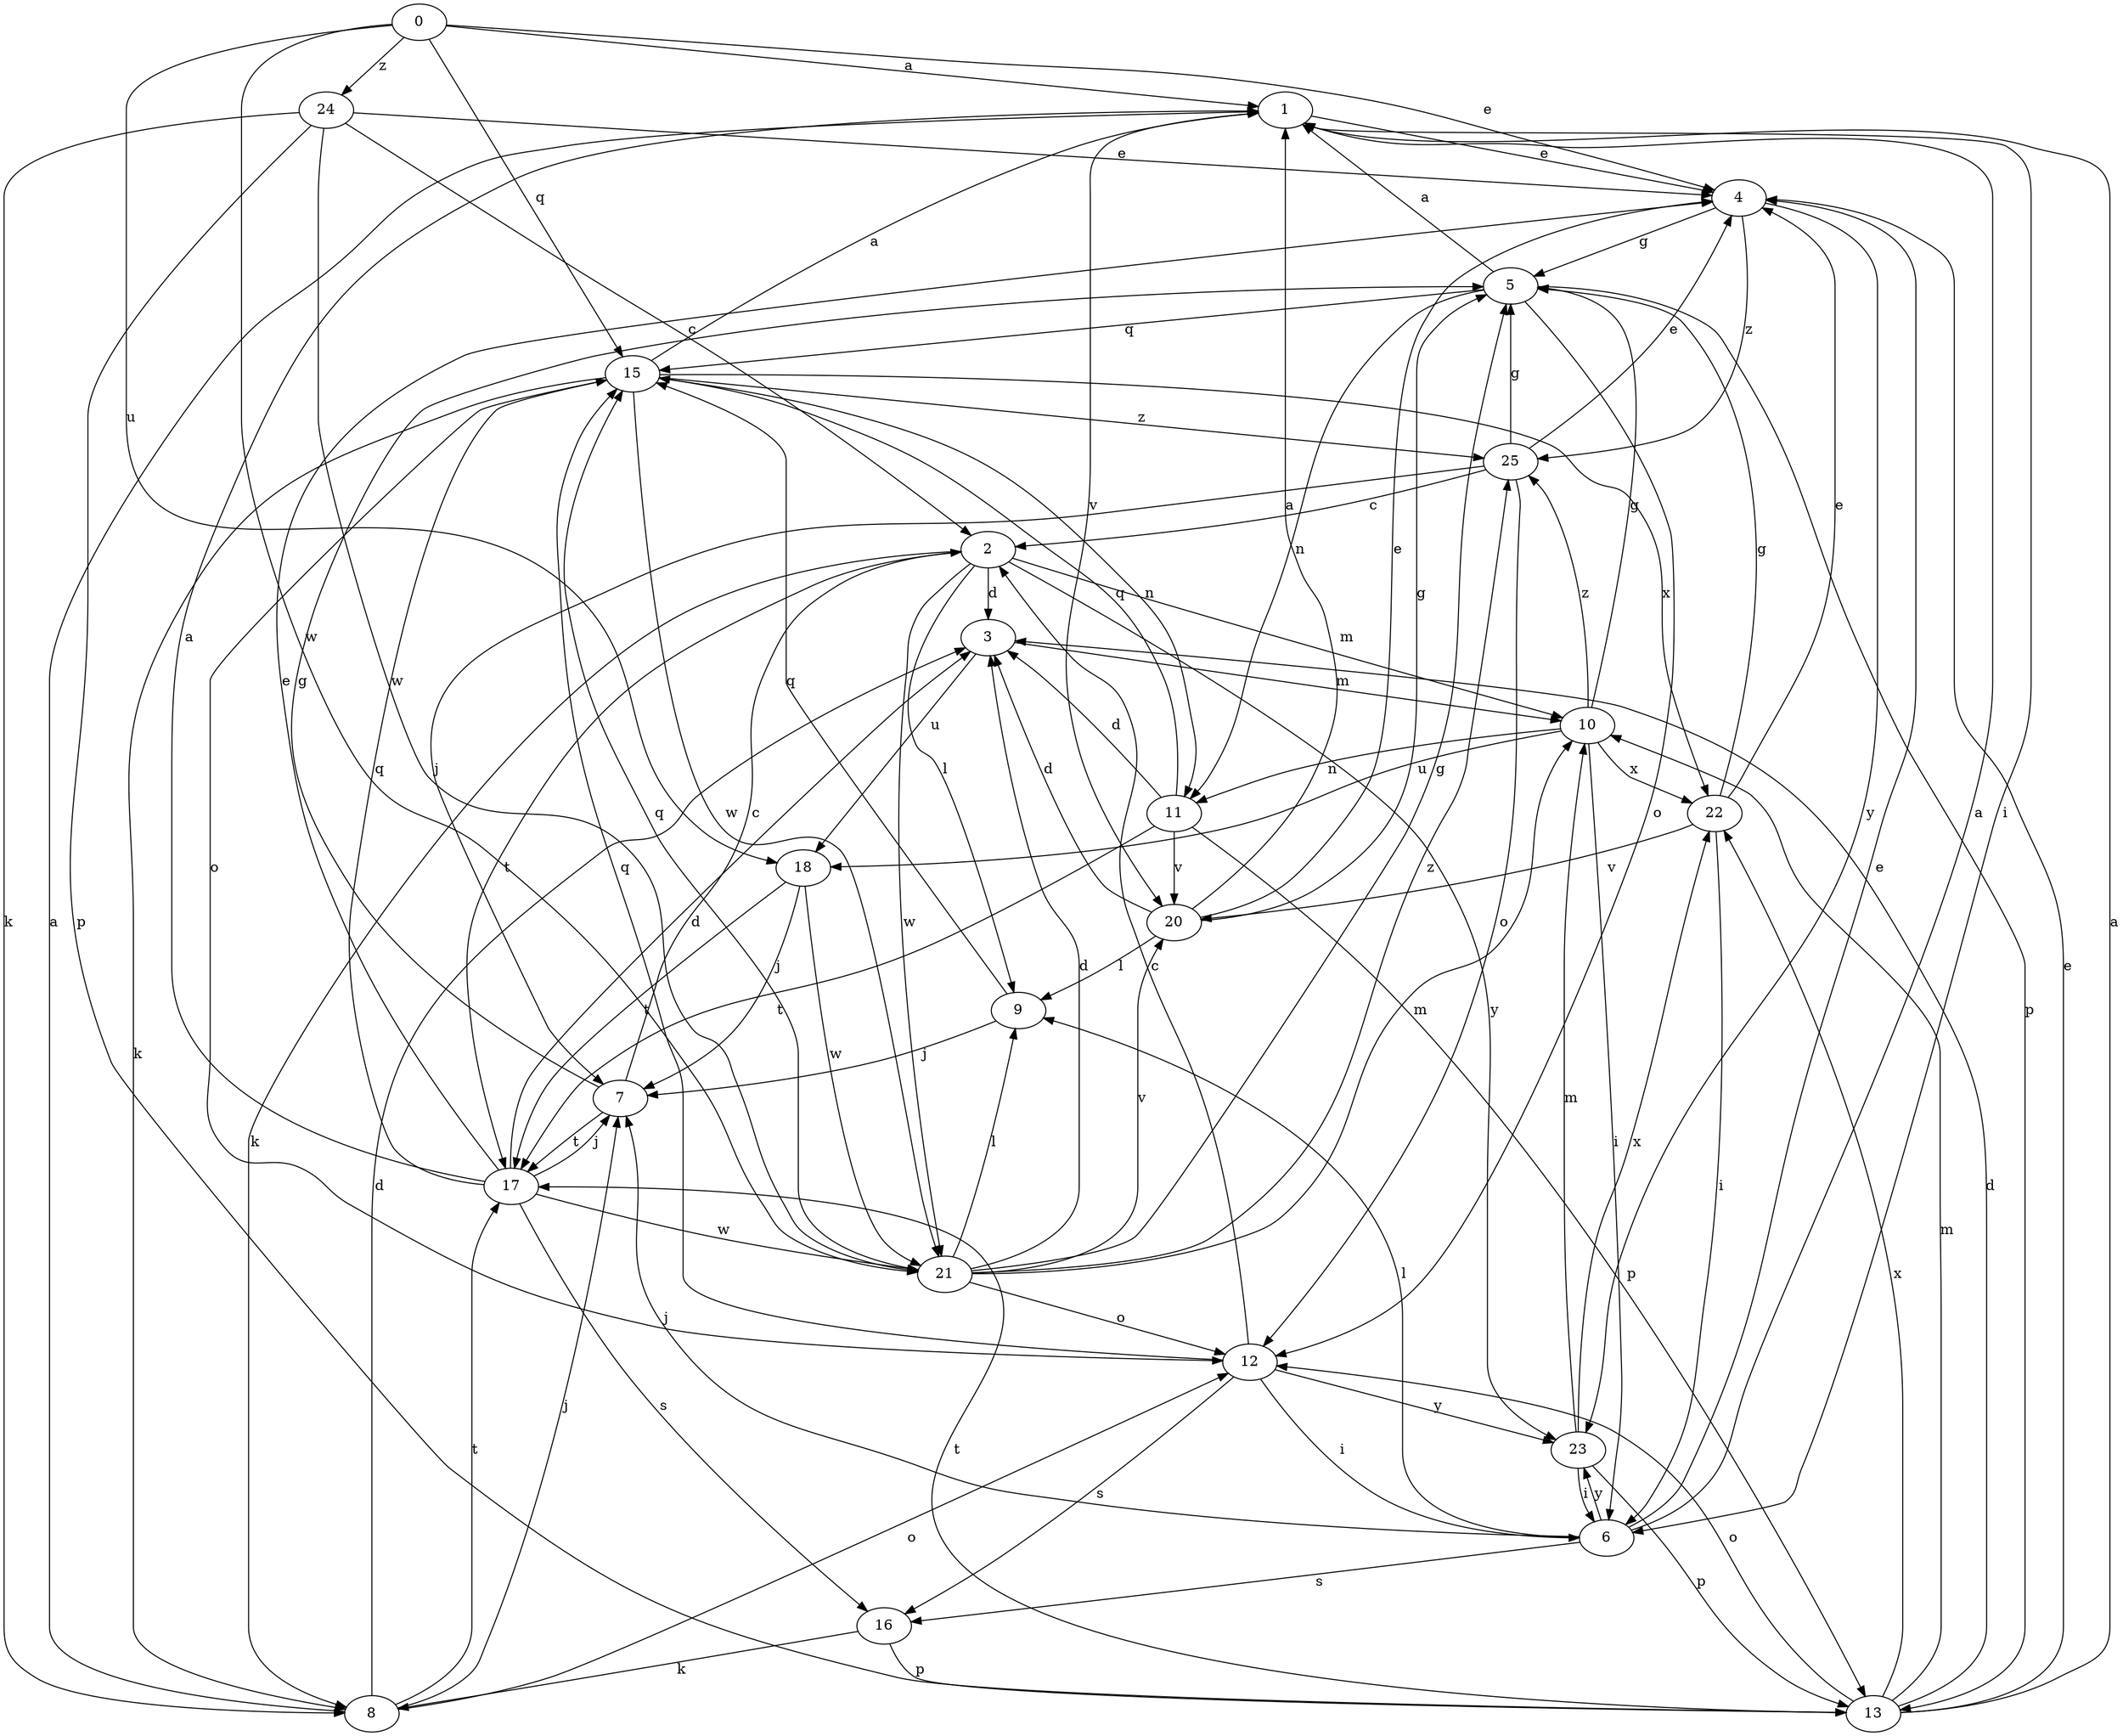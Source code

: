 strict digraph  {
0;
1;
2;
3;
4;
5;
6;
7;
8;
9;
10;
11;
12;
13;
15;
16;
17;
18;
20;
21;
22;
23;
24;
25;
0 -> 1  [label=a];
0 -> 4  [label=e];
0 -> 15  [label=q];
0 -> 18  [label=u];
0 -> 21  [label=w];
0 -> 24  [label=z];
1 -> 4  [label=e];
1 -> 6  [label=i];
1 -> 20  [label=v];
2 -> 3  [label=d];
2 -> 8  [label=k];
2 -> 9  [label=l];
2 -> 10  [label=m];
2 -> 17  [label=t];
2 -> 21  [label=w];
2 -> 23  [label=y];
3 -> 10  [label=m];
3 -> 18  [label=u];
4 -> 5  [label=g];
4 -> 23  [label=y];
4 -> 25  [label=z];
5 -> 1  [label=a];
5 -> 11  [label=n];
5 -> 12  [label=o];
5 -> 13  [label=p];
5 -> 15  [label=q];
6 -> 1  [label=a];
6 -> 4  [label=e];
6 -> 7  [label=j];
6 -> 9  [label=l];
6 -> 16  [label=s];
6 -> 23  [label=y];
7 -> 2  [label=c];
7 -> 5  [label=g];
7 -> 17  [label=t];
8 -> 1  [label=a];
8 -> 3  [label=d];
8 -> 7  [label=j];
8 -> 12  [label=o];
8 -> 17  [label=t];
9 -> 7  [label=j];
9 -> 15  [label=q];
10 -> 5  [label=g];
10 -> 6  [label=i];
10 -> 11  [label=n];
10 -> 18  [label=u];
10 -> 22  [label=x];
10 -> 25  [label=z];
11 -> 3  [label=d];
11 -> 13  [label=p];
11 -> 15  [label=q];
11 -> 17  [label=t];
11 -> 20  [label=v];
12 -> 2  [label=c];
12 -> 6  [label=i];
12 -> 15  [label=q];
12 -> 16  [label=s];
12 -> 23  [label=y];
13 -> 1  [label=a];
13 -> 3  [label=d];
13 -> 4  [label=e];
13 -> 10  [label=m];
13 -> 12  [label=o];
13 -> 17  [label=t];
13 -> 22  [label=x];
15 -> 1  [label=a];
15 -> 8  [label=k];
15 -> 11  [label=n];
15 -> 12  [label=o];
15 -> 21  [label=w];
15 -> 22  [label=x];
15 -> 25  [label=z];
16 -> 8  [label=k];
16 -> 13  [label=p];
17 -> 1  [label=a];
17 -> 3  [label=d];
17 -> 4  [label=e];
17 -> 7  [label=j];
17 -> 15  [label=q];
17 -> 16  [label=s];
17 -> 21  [label=w];
18 -> 7  [label=j];
18 -> 17  [label=t];
18 -> 21  [label=w];
20 -> 1  [label=a];
20 -> 3  [label=d];
20 -> 4  [label=e];
20 -> 5  [label=g];
20 -> 9  [label=l];
21 -> 3  [label=d];
21 -> 5  [label=g];
21 -> 9  [label=l];
21 -> 10  [label=m];
21 -> 12  [label=o];
21 -> 15  [label=q];
21 -> 20  [label=v];
21 -> 25  [label=z];
22 -> 4  [label=e];
22 -> 5  [label=g];
22 -> 6  [label=i];
22 -> 20  [label=v];
23 -> 6  [label=i];
23 -> 10  [label=m];
23 -> 13  [label=p];
23 -> 22  [label=x];
24 -> 2  [label=c];
24 -> 4  [label=e];
24 -> 8  [label=k];
24 -> 13  [label=p];
24 -> 21  [label=w];
25 -> 2  [label=c];
25 -> 4  [label=e];
25 -> 5  [label=g];
25 -> 7  [label=j];
25 -> 12  [label=o];
}
